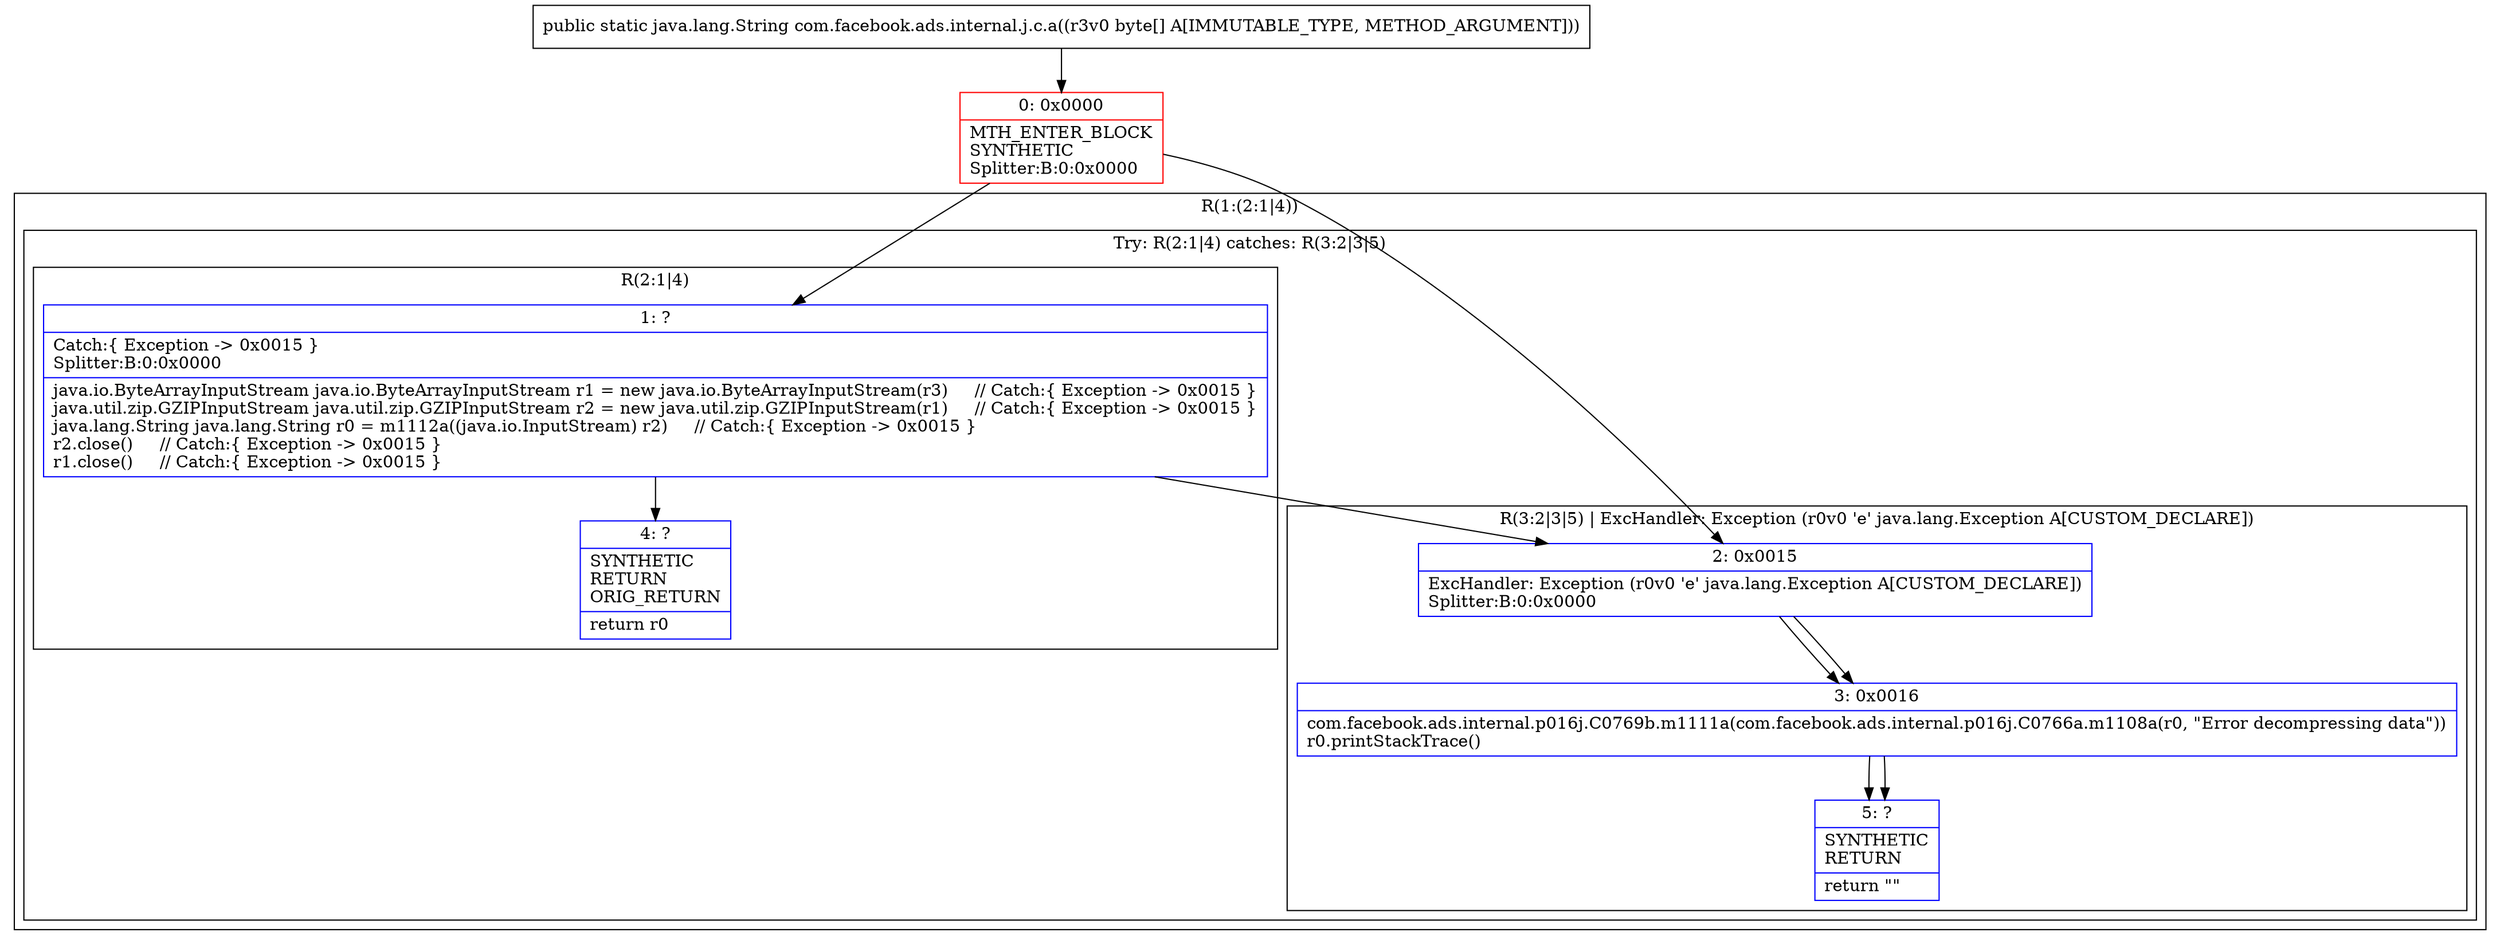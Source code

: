 digraph "CFG forcom.facebook.ads.internal.j.c.a([B)Ljava\/lang\/String;" {
subgraph cluster_Region_1794245612 {
label = "R(1:(2:1|4))";
node [shape=record,color=blue];
subgraph cluster_TryCatchRegion_1389607397 {
label = "Try: R(2:1|4) catches: R(3:2|3|5)";
node [shape=record,color=blue];
subgraph cluster_Region_360753908 {
label = "R(2:1|4)";
node [shape=record,color=blue];
Node_1 [shape=record,label="{1\:\ ?|Catch:\{ Exception \-\> 0x0015 \}\lSplitter:B:0:0x0000\l|java.io.ByteArrayInputStream java.io.ByteArrayInputStream r1 = new java.io.ByteArrayInputStream(r3)     \/\/ Catch:\{ Exception \-\> 0x0015 \}\ljava.util.zip.GZIPInputStream java.util.zip.GZIPInputStream r2 = new java.util.zip.GZIPInputStream(r1)     \/\/ Catch:\{ Exception \-\> 0x0015 \}\ljava.lang.String java.lang.String r0 = m1112a((java.io.InputStream) r2)     \/\/ Catch:\{ Exception \-\> 0x0015 \}\lr2.close()     \/\/ Catch:\{ Exception \-\> 0x0015 \}\lr1.close()     \/\/ Catch:\{ Exception \-\> 0x0015 \}\l}"];
Node_4 [shape=record,label="{4\:\ ?|SYNTHETIC\lRETURN\lORIG_RETURN\l|return r0\l}"];
}
subgraph cluster_Region_598940057 {
label = "R(3:2|3|5) | ExcHandler: Exception (r0v0 'e' java.lang.Exception A[CUSTOM_DECLARE])\l";
node [shape=record,color=blue];
Node_2 [shape=record,label="{2\:\ 0x0015|ExcHandler: Exception (r0v0 'e' java.lang.Exception A[CUSTOM_DECLARE])\lSplitter:B:0:0x0000\l}"];
Node_3 [shape=record,label="{3\:\ 0x0016|com.facebook.ads.internal.p016j.C0769b.m1111a(com.facebook.ads.internal.p016j.C0766a.m1108a(r0, \"Error decompressing data\"))\lr0.printStackTrace()\l}"];
Node_5 [shape=record,label="{5\:\ ?|SYNTHETIC\lRETURN\l|return \"\"\l}"];
}
}
}
subgraph cluster_Region_598940057 {
label = "R(3:2|3|5) | ExcHandler: Exception (r0v0 'e' java.lang.Exception A[CUSTOM_DECLARE])\l";
node [shape=record,color=blue];
Node_2 [shape=record,label="{2\:\ 0x0015|ExcHandler: Exception (r0v0 'e' java.lang.Exception A[CUSTOM_DECLARE])\lSplitter:B:0:0x0000\l}"];
Node_3 [shape=record,label="{3\:\ 0x0016|com.facebook.ads.internal.p016j.C0769b.m1111a(com.facebook.ads.internal.p016j.C0766a.m1108a(r0, \"Error decompressing data\"))\lr0.printStackTrace()\l}"];
Node_5 [shape=record,label="{5\:\ ?|SYNTHETIC\lRETURN\l|return \"\"\l}"];
}
Node_0 [shape=record,color=red,label="{0\:\ 0x0000|MTH_ENTER_BLOCK\lSYNTHETIC\lSplitter:B:0:0x0000\l}"];
MethodNode[shape=record,label="{public static java.lang.String com.facebook.ads.internal.j.c.a((r3v0 byte[] A[IMMUTABLE_TYPE, METHOD_ARGUMENT])) }"];
MethodNode -> Node_0;
Node_1 -> Node_2;
Node_1 -> Node_4;
Node_2 -> Node_3;
Node_3 -> Node_5;
Node_2 -> Node_3;
Node_3 -> Node_5;
Node_0 -> Node_1;
Node_0 -> Node_2;
}

